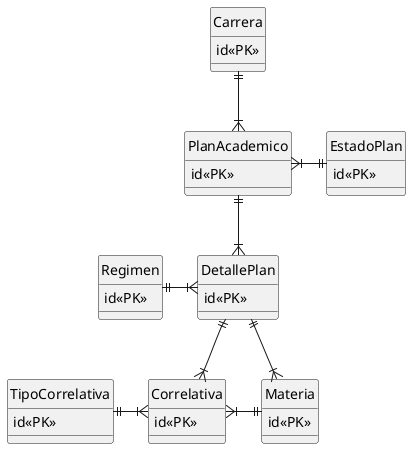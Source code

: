 @startuml PlanAcademico
hide circle

entity PlanAcademico{
    id<<PK>>
}

entity DetallePlan{
    id<<PK>>
}

entity EstadoPlan{
    id<<PK>>
}

entity Materia{
    id<<PK>>
}

entity Correlativa{
    id<<PK>>
}

entity TipoCorrelativa{
    id<<PK>>
}

entity Carrera{
    id<<PK>>
}

entity Regimen {
    id<<PK>>
}

Carrera ||-d-|{ PlanAcademico

PlanAcademico ||--|{ DetallePlan
PlanAcademico }|-r-|| EstadoPlan

DetallePlan ||-r-|{ Materia
DetallePlan ||-d-|{ Correlativa
DetallePlan }|-l-|| Regimen

Correlativa }|-l-|| TipoCorrelativa
Correlativa }|-r-|| Materia
@enduml